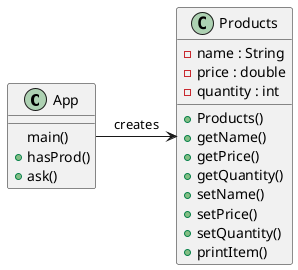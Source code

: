 @startuml

Class App{

main()
+hasProd()
+ask()

}

Class Products{
    -name : String
    -price : double
    -quantity : int

    +Products()
    +getName()
    +getPrice()
    +getQuantity()
    +setName()
    +setPrice()
    +setQuantity()
    + printItem()
}

App -> Products : creates
@enduml